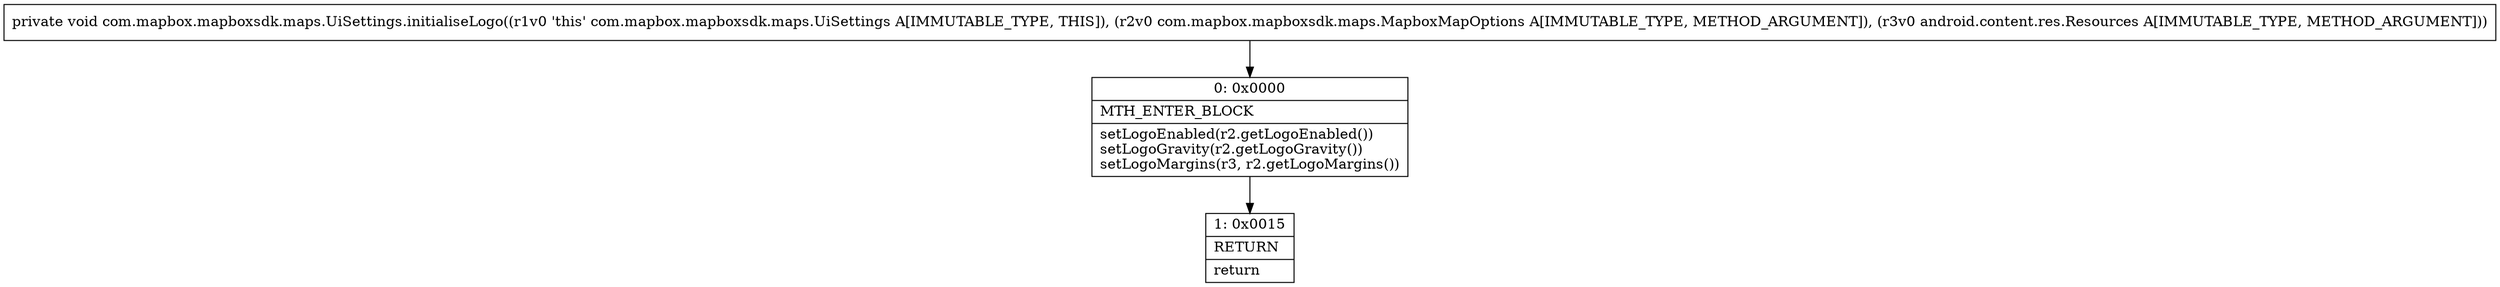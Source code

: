 digraph "CFG forcom.mapbox.mapboxsdk.maps.UiSettings.initialiseLogo(Lcom\/mapbox\/mapboxsdk\/maps\/MapboxMapOptions;Landroid\/content\/res\/Resources;)V" {
Node_0 [shape=record,label="{0\:\ 0x0000|MTH_ENTER_BLOCK\l|setLogoEnabled(r2.getLogoEnabled())\lsetLogoGravity(r2.getLogoGravity())\lsetLogoMargins(r3, r2.getLogoMargins())\l}"];
Node_1 [shape=record,label="{1\:\ 0x0015|RETURN\l|return\l}"];
MethodNode[shape=record,label="{private void com.mapbox.mapboxsdk.maps.UiSettings.initialiseLogo((r1v0 'this' com.mapbox.mapboxsdk.maps.UiSettings A[IMMUTABLE_TYPE, THIS]), (r2v0 com.mapbox.mapboxsdk.maps.MapboxMapOptions A[IMMUTABLE_TYPE, METHOD_ARGUMENT]), (r3v0 android.content.res.Resources A[IMMUTABLE_TYPE, METHOD_ARGUMENT])) }"];
MethodNode -> Node_0;
Node_0 -> Node_1;
}

